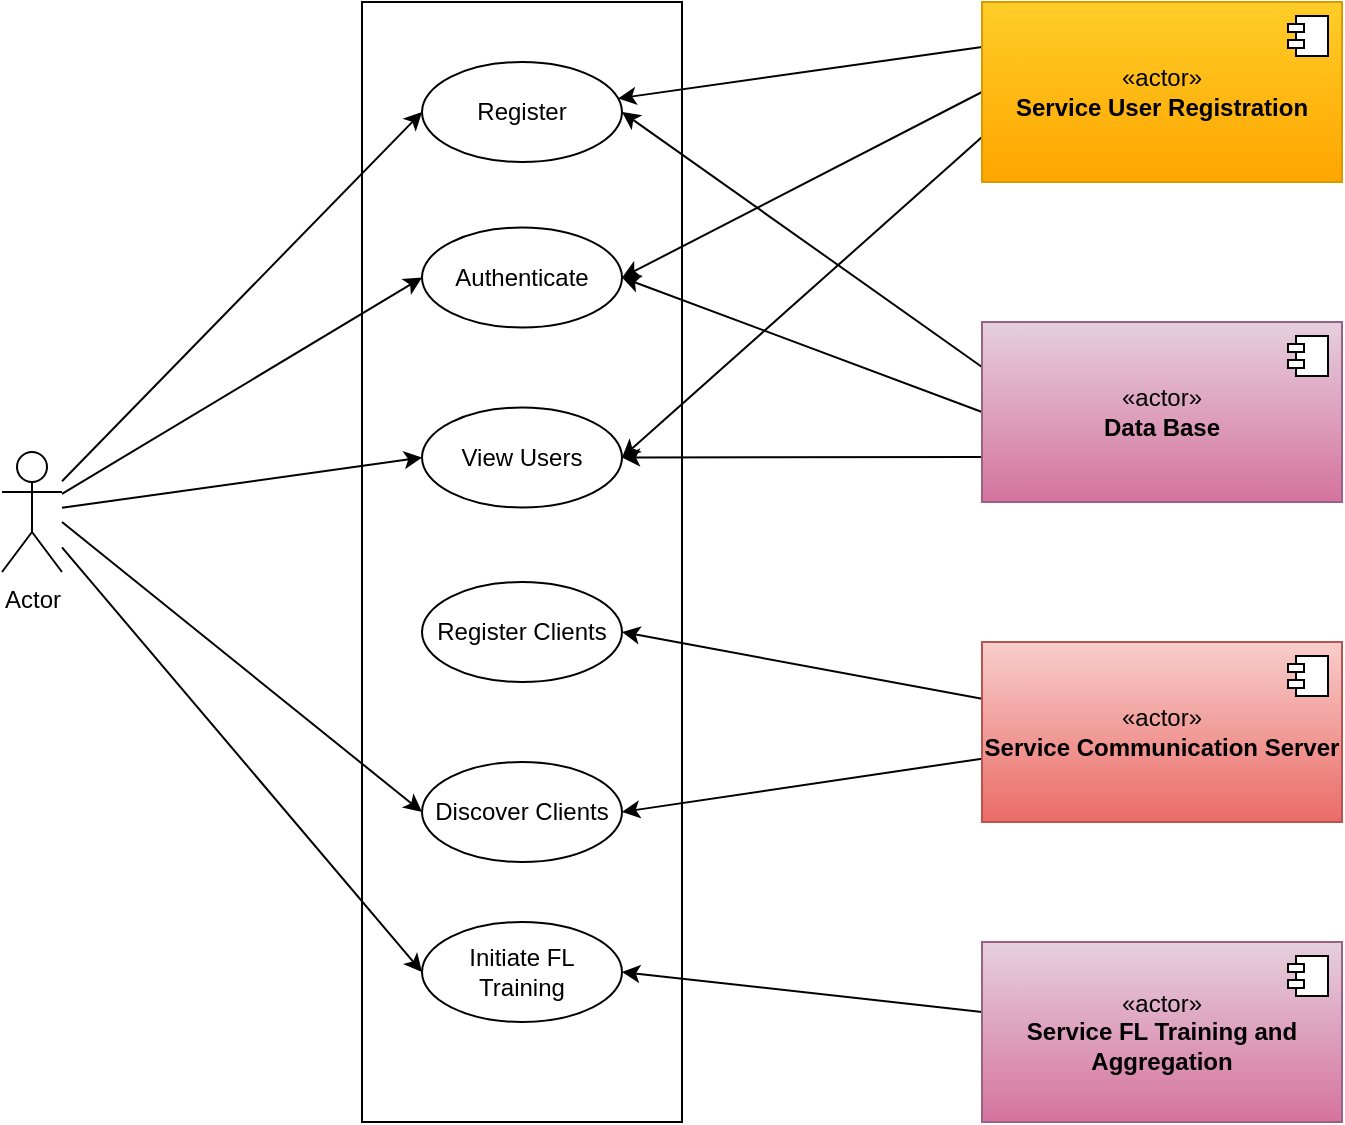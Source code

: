 <mxfile version="24.5.2" type="github">
  <diagram name="Page-1" id="fnAjTMqtvKwZMGSjHBMD">
    <mxGraphModel dx="921" dy="649" grid="1" gridSize="10" guides="1" tooltips="1" connect="1" arrows="1" fold="1" page="1" pageScale="1" pageWidth="827" pageHeight="1169" math="0" shadow="0">
      <root>
        <mxCell id="0" />
        <mxCell id="1" parent="0" />
        <mxCell id="QTi9vz73wWdNIyl9VJKi-10" value="" style="html=1;dashed=0;whiteSpace=wrap;" vertex="1" parent="1">
          <mxGeometry x="290" y="50" width="160" height="560" as="geometry" />
        </mxCell>
        <mxCell id="QTi9vz73wWdNIyl9VJKi-1" value="Register" style="shape=ellipse;html=1;dashed=0;whiteSpace=wrap;perimeter=ellipsePerimeter;" vertex="1" parent="1">
          <mxGeometry x="320" y="80" width="100" height="50" as="geometry" />
        </mxCell>
        <mxCell id="QTi9vz73wWdNIyl9VJKi-5" value="Initiate FL Training" style="shape=ellipse;html=1;dashed=0;whiteSpace=wrap;perimeter=ellipsePerimeter;" vertex="1" parent="1">
          <mxGeometry x="320" y="510" width="100" height="50" as="geometry" />
        </mxCell>
        <mxCell id="QTi9vz73wWdNIyl9VJKi-7" value="View Users" style="shape=ellipse;html=1;dashed=0;whiteSpace=wrap;perimeter=ellipsePerimeter;" vertex="1" parent="1">
          <mxGeometry x="320" y="252.75" width="100" height="50" as="geometry" />
        </mxCell>
        <mxCell id="QTi9vz73wWdNIyl9VJKi-8" value="Authenticate" style="shape=ellipse;html=1;dashed=0;whiteSpace=wrap;perimeter=ellipsePerimeter;" vertex="1" parent="1">
          <mxGeometry x="320" y="162.75" width="100" height="50" as="geometry" />
        </mxCell>
        <mxCell id="QTi9vz73wWdNIyl9VJKi-9" value="Discover Clients" style="shape=ellipse;html=1;dashed=0;whiteSpace=wrap;perimeter=ellipsePerimeter;" vertex="1" parent="1">
          <mxGeometry x="320" y="430" width="100" height="50" as="geometry" />
        </mxCell>
        <mxCell id="QTi9vz73wWdNIyl9VJKi-42" style="rounded=0;orthogonalLoop=1;jettySize=auto;html=1;exitX=0;exitY=0.75;exitDx=0;exitDy=0;entryX=1;entryY=0.5;entryDx=0;entryDy=0;" edge="1" parent="1" source="QTi9vz73wWdNIyl9VJKi-11" target="QTi9vz73wWdNIyl9VJKi-7">
          <mxGeometry relative="1" as="geometry" />
        </mxCell>
        <mxCell id="QTi9vz73wWdNIyl9VJKi-43" style="rounded=0;orthogonalLoop=1;jettySize=auto;html=1;exitX=0;exitY=0.25;exitDx=0;exitDy=0;" edge="1" parent="1" source="QTi9vz73wWdNIyl9VJKi-11" target="QTi9vz73wWdNIyl9VJKi-1">
          <mxGeometry relative="1" as="geometry" />
        </mxCell>
        <mxCell id="QTi9vz73wWdNIyl9VJKi-44" style="rounded=0;orthogonalLoop=1;jettySize=auto;html=1;entryX=1;entryY=0.5;entryDx=0;entryDy=0;exitX=0;exitY=0.5;exitDx=0;exitDy=0;" edge="1" parent="1" source="QTi9vz73wWdNIyl9VJKi-11" target="QTi9vz73wWdNIyl9VJKi-8">
          <mxGeometry relative="1" as="geometry" />
        </mxCell>
        <mxCell id="QTi9vz73wWdNIyl9VJKi-11" value="«actor»&lt;br&gt;&lt;b&gt;Service User Registration&lt;/b&gt;" style="html=1;dropTarget=0;whiteSpace=wrap;fillColor=#ffcd28;strokeColor=#d79b00;gradientColor=#ffa500;" vertex="1" parent="1">
          <mxGeometry x="600" y="50" width="180" height="90" as="geometry" />
        </mxCell>
        <mxCell id="QTi9vz73wWdNIyl9VJKi-12" value="" style="shape=module;jettyWidth=8;jettyHeight=4;" vertex="1" parent="QTi9vz73wWdNIyl9VJKi-11">
          <mxGeometry x="1" width="20" height="20" relative="1" as="geometry">
            <mxPoint x="-27" y="7" as="offset" />
          </mxGeometry>
        </mxCell>
        <mxCell id="QTi9vz73wWdNIyl9VJKi-41" style="rounded=0;orthogonalLoop=1;jettySize=auto;html=1;entryX=1;entryY=0.5;entryDx=0;entryDy=0;" edge="1" parent="1" source="QTi9vz73wWdNIyl9VJKi-13" target="QTi9vz73wWdNIyl9VJKi-5">
          <mxGeometry relative="1" as="geometry" />
        </mxCell>
        <mxCell id="QTi9vz73wWdNIyl9VJKi-13" value="«actor»&lt;br&gt;&lt;b&gt;Service FL Training and Aggregation&lt;/b&gt;" style="html=1;dropTarget=0;whiteSpace=wrap;fillColor=#e6d0de;strokeColor=#996185;gradientColor=#d5739d;" vertex="1" parent="1">
          <mxGeometry x="600" y="520" width="180" height="90" as="geometry" />
        </mxCell>
        <mxCell id="QTi9vz73wWdNIyl9VJKi-14" value="" style="shape=module;jettyWidth=8;jettyHeight=4;" vertex="1" parent="QTi9vz73wWdNIyl9VJKi-13">
          <mxGeometry x="1" width="20" height="20" relative="1" as="geometry">
            <mxPoint x="-27" y="7" as="offset" />
          </mxGeometry>
        </mxCell>
        <mxCell id="QTi9vz73wWdNIyl9VJKi-39" style="rounded=0;orthogonalLoop=1;jettySize=auto;html=1;entryX=1;entryY=0.5;entryDx=0;entryDy=0;" edge="1" parent="1" source="QTi9vz73wWdNIyl9VJKi-17" target="QTi9vz73wWdNIyl9VJKi-37">
          <mxGeometry relative="1" as="geometry" />
        </mxCell>
        <mxCell id="QTi9vz73wWdNIyl9VJKi-40" style="rounded=0;orthogonalLoop=1;jettySize=auto;html=1;entryX=1;entryY=0.5;entryDx=0;entryDy=0;" edge="1" parent="1" source="QTi9vz73wWdNIyl9VJKi-17" target="QTi9vz73wWdNIyl9VJKi-9">
          <mxGeometry relative="1" as="geometry" />
        </mxCell>
        <mxCell id="QTi9vz73wWdNIyl9VJKi-17" value="«actor»&lt;br&gt;&lt;b&gt;Service Communication Server&lt;/b&gt;" style="html=1;dropTarget=0;whiteSpace=wrap;fillColor=#f8cecc;gradientColor=#ea6b66;strokeColor=#b85450;" vertex="1" parent="1">
          <mxGeometry x="600" y="370" width="180" height="90" as="geometry" />
        </mxCell>
        <mxCell id="QTi9vz73wWdNIyl9VJKi-18" value="" style="shape=module;jettyWidth=8;jettyHeight=4;" vertex="1" parent="QTi9vz73wWdNIyl9VJKi-17">
          <mxGeometry x="1" width="20" height="20" relative="1" as="geometry">
            <mxPoint x="-27" y="7" as="offset" />
          </mxGeometry>
        </mxCell>
        <mxCell id="QTi9vz73wWdNIyl9VJKi-32" style="rounded=0;orthogonalLoop=1;jettySize=auto;html=1;entryX=1;entryY=0.5;entryDx=0;entryDy=0;exitX=0;exitY=0.5;exitDx=0;exitDy=0;" edge="1" parent="1" source="QTi9vz73wWdNIyl9VJKi-19" target="QTi9vz73wWdNIyl9VJKi-8">
          <mxGeometry relative="1" as="geometry" />
        </mxCell>
        <mxCell id="QTi9vz73wWdNIyl9VJKi-34" style="rounded=0;orthogonalLoop=1;jettySize=auto;html=1;exitX=0;exitY=0.25;exitDx=0;exitDy=0;entryX=1;entryY=0.5;entryDx=0;entryDy=0;" edge="1" parent="1" source="QTi9vz73wWdNIyl9VJKi-19" target="QTi9vz73wWdNIyl9VJKi-1">
          <mxGeometry relative="1" as="geometry" />
        </mxCell>
        <mxCell id="QTi9vz73wWdNIyl9VJKi-35" style="rounded=0;orthogonalLoop=1;jettySize=auto;html=1;exitX=0;exitY=0.75;exitDx=0;exitDy=0;entryX=1;entryY=0.5;entryDx=0;entryDy=0;" edge="1" parent="1" source="QTi9vz73wWdNIyl9VJKi-19" target="QTi9vz73wWdNIyl9VJKi-7">
          <mxGeometry relative="1" as="geometry" />
        </mxCell>
        <mxCell id="QTi9vz73wWdNIyl9VJKi-19" value="«actor»&lt;br&gt;&lt;b&gt;Data Base&lt;/b&gt;" style="html=1;dropTarget=0;whiteSpace=wrap;fillColor=#e6d0de;strokeColor=#996185;gradientColor=#d5739d;" vertex="1" parent="1">
          <mxGeometry x="600" y="210" width="180" height="90" as="geometry" />
        </mxCell>
        <mxCell id="QTi9vz73wWdNIyl9VJKi-20" value="" style="shape=module;jettyWidth=8;jettyHeight=4;" vertex="1" parent="QTi9vz73wWdNIyl9VJKi-19">
          <mxGeometry x="1" width="20" height="20" relative="1" as="geometry">
            <mxPoint x="-27" y="7" as="offset" />
          </mxGeometry>
        </mxCell>
        <mxCell id="QTi9vz73wWdNIyl9VJKi-24" style="rounded=0;orthogonalLoop=1;jettySize=auto;html=1;entryX=0;entryY=0.5;entryDx=0;entryDy=0;" edge="1" parent="1" source="QTi9vz73wWdNIyl9VJKi-21" target="QTi9vz73wWdNIyl9VJKi-7">
          <mxGeometry relative="1" as="geometry" />
        </mxCell>
        <mxCell id="QTi9vz73wWdNIyl9VJKi-25" style="rounded=0;orthogonalLoop=1;jettySize=auto;html=1;entryX=0;entryY=0.5;entryDx=0;entryDy=0;" edge="1" parent="1" target="QTi9vz73wWdNIyl9VJKi-9">
          <mxGeometry relative="1" as="geometry">
            <mxPoint x="140" y="310" as="sourcePoint" />
          </mxGeometry>
        </mxCell>
        <mxCell id="QTi9vz73wWdNIyl9VJKi-26" style="rounded=0;orthogonalLoop=1;jettySize=auto;html=1;entryX=0;entryY=0.5;entryDx=0;entryDy=0;" edge="1" parent="1" source="QTi9vz73wWdNIyl9VJKi-21" target="QTi9vz73wWdNIyl9VJKi-5">
          <mxGeometry relative="1" as="geometry" />
        </mxCell>
        <mxCell id="QTi9vz73wWdNIyl9VJKi-27" style="rounded=0;orthogonalLoop=1;jettySize=auto;html=1;entryX=0;entryY=0.5;entryDx=0;entryDy=0;" edge="1" parent="1" source="QTi9vz73wWdNIyl9VJKi-21" target="QTi9vz73wWdNIyl9VJKi-1">
          <mxGeometry relative="1" as="geometry" />
        </mxCell>
        <mxCell id="QTi9vz73wWdNIyl9VJKi-28" style="rounded=0;orthogonalLoop=1;jettySize=auto;html=1;entryX=0;entryY=0.5;entryDx=0;entryDy=0;" edge="1" parent="1" source="QTi9vz73wWdNIyl9VJKi-21" target="QTi9vz73wWdNIyl9VJKi-8">
          <mxGeometry relative="1" as="geometry" />
        </mxCell>
        <mxCell id="QTi9vz73wWdNIyl9VJKi-21" value="Actor" style="shape=umlActor;verticalLabelPosition=bottom;verticalAlign=top;html=1;outlineConnect=0;" vertex="1" parent="1">
          <mxGeometry x="110" y="275" width="30" height="60" as="geometry" />
        </mxCell>
        <mxCell id="QTi9vz73wWdNIyl9VJKi-37" value="Register Clients" style="shape=ellipse;html=1;dashed=0;whiteSpace=wrap;perimeter=ellipsePerimeter;" vertex="1" parent="1">
          <mxGeometry x="320" y="340" width="100" height="50" as="geometry" />
        </mxCell>
      </root>
    </mxGraphModel>
  </diagram>
</mxfile>
